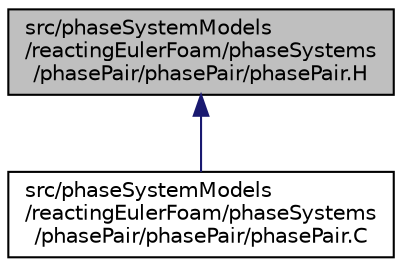 digraph "src/phaseSystemModels/reactingEulerFoam/phaseSystems/phasePair/phasePair/phasePair.H"
{
  bgcolor="transparent";
  edge [fontname="Helvetica",fontsize="10",labelfontname="Helvetica",labelfontsize="10"];
  node [fontname="Helvetica",fontsize="10",shape=record];
  Node1 [label="src/phaseSystemModels\l/reactingEulerFoam/phaseSystems\l/phasePair/phasePair/phasePair.H",height=0.2,width=0.4,color="black", fillcolor="grey75", style="filled" fontcolor="black"];
  Node1 -> Node2 [dir="back",color="midnightblue",fontsize="10",style="solid",fontname="Helvetica"];
  Node2 [label="src/phaseSystemModels\l/reactingEulerFoam/phaseSystems\l/phasePair/phasePair/phasePair.C",height=0.2,width=0.4,color="black",URL="$src_2phaseSystemModels_2reactingEulerFoam_2phaseSystems_2phasePair_2phasePair_2phasePair_8C.html"];
}
